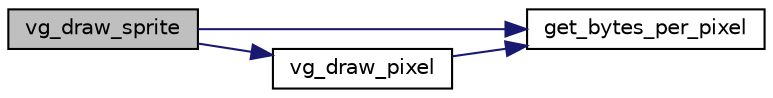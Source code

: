 digraph "vg_draw_sprite"
{
 // LATEX_PDF_SIZE
  edge [fontname="Helvetica",fontsize="10",labelfontname="Helvetica",labelfontsize="10"];
  node [fontname="Helvetica",fontsize="10",shape=record];
  rankdir="LR";
  Node1 [label="vg_draw_sprite",height=0.2,width=0.4,color="black", fillcolor="grey75", style="filled", fontcolor="black",tooltip="Draws a sprite specified in the argument."];
  Node1 -> Node2 [color="midnightblue",fontsize="10",style="solid",fontname="Helvetica"];
  Node2 [label="get_bytes_per_pixel",height=0.2,width=0.4,color="black", fillcolor="white", style="filled",URL="$video__gr_8c.html#a89e5e15fb2c065221f58c6d883da6049",tooltip="Calculates the number of bytes per pixel of the current mode, given the bits per pixel...."];
  Node1 -> Node3 [color="midnightblue",fontsize="10",style="solid",fontname="Helvetica"];
  Node3 [label="vg_draw_pixel",height=0.2,width=0.4,color="black", fillcolor="white", style="filled",URL="$video__gr_8c.html#a08c498ffeb0a3962e3b7711b57397741",tooltip="Draws a pixel in the specified coordinates with the specified color."];
  Node3 -> Node2 [color="midnightblue",fontsize="10",style="solid",fontname="Helvetica"];
}
